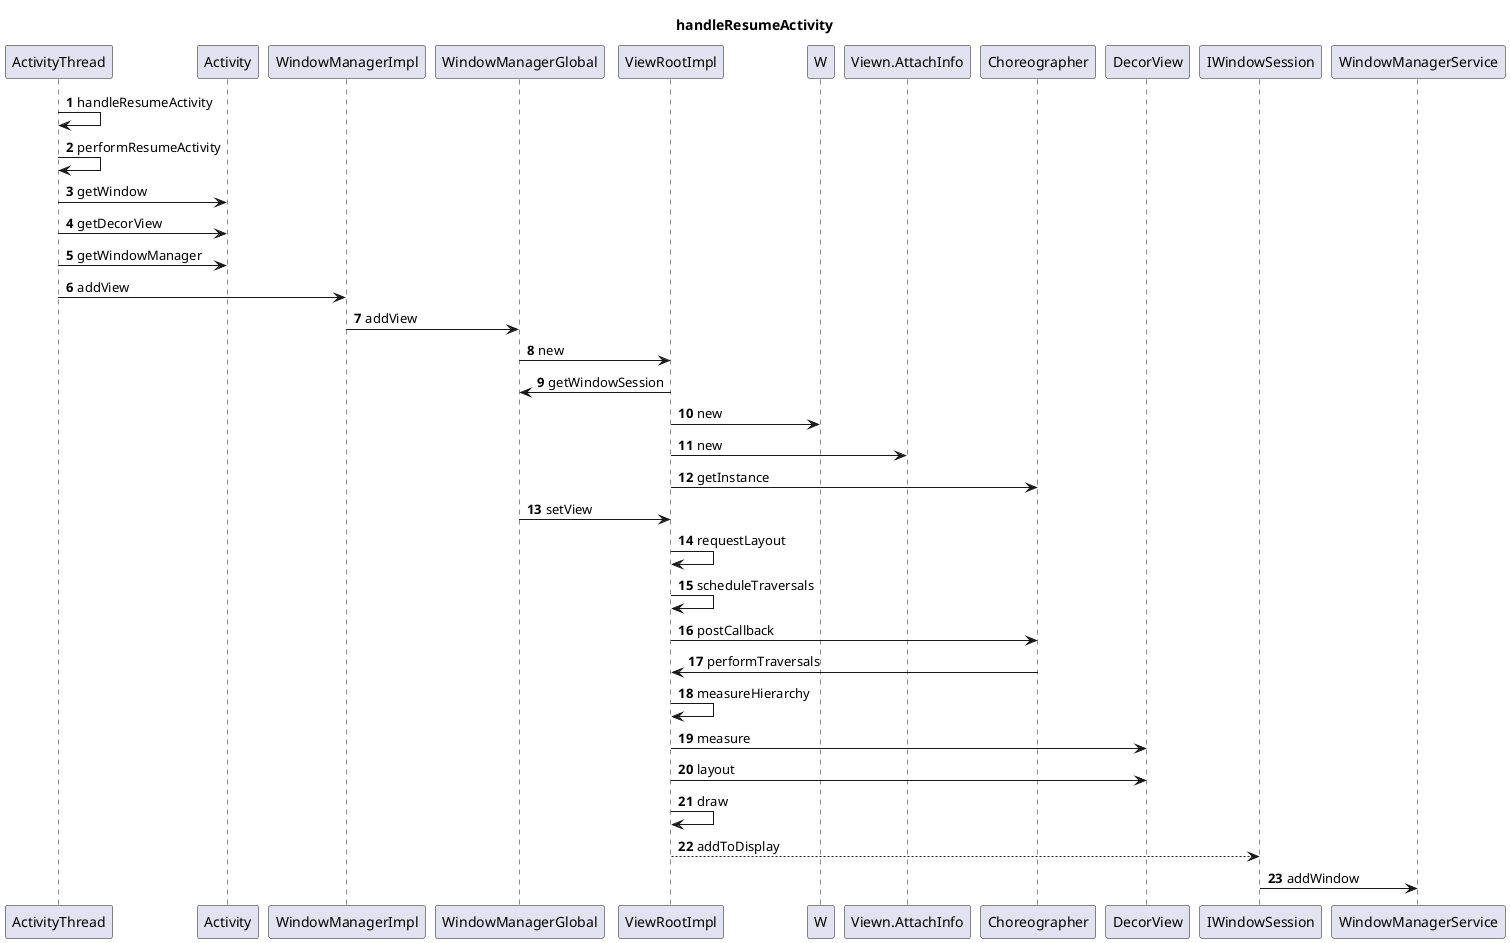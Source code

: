 @startuml

autonumber

Title: handleResumeActivity

ActivityThread->ActivityThread: handleResumeActivity
ActivityThread->ActivityThread: performResumeActivity
ActivityThread->Activity: getWindow
ActivityThread->Activity: getDecorView
ActivityThread->Activity: getWindowManager
ActivityThread->WindowManagerImpl: addView
WindowManagerImpl->WindowManagerGlobal: addView
WindowManagerGlobal->ViewRootImpl: new
ViewRootImpl->WindowManagerGlobal: getWindowSession
ViewRootImpl->W: new
ViewRootImpl->Viewn.AttachInfo: new
ViewRootImpl->Choreographer: getInstance
WindowManagerGlobal->ViewRootImpl: setView
ViewRootImpl->ViewRootImpl: requestLayout
ViewRootImpl->ViewRootImpl: scheduleTraversals
ViewRootImpl->Choreographer: postCallback
Choreographer-> ViewRootImpl: performTraversals
ViewRootImpl->ViewRootImpl: measureHierarchy
ViewRootImpl->DecorView :measure
ViewRootImpl->DecorView :layout
ViewRootImpl->ViewRootImpl: draw
ViewRootImpl-->IWindowSession: addToDisplay
IWindowSession->WindowManagerService: addWindow

@enduml